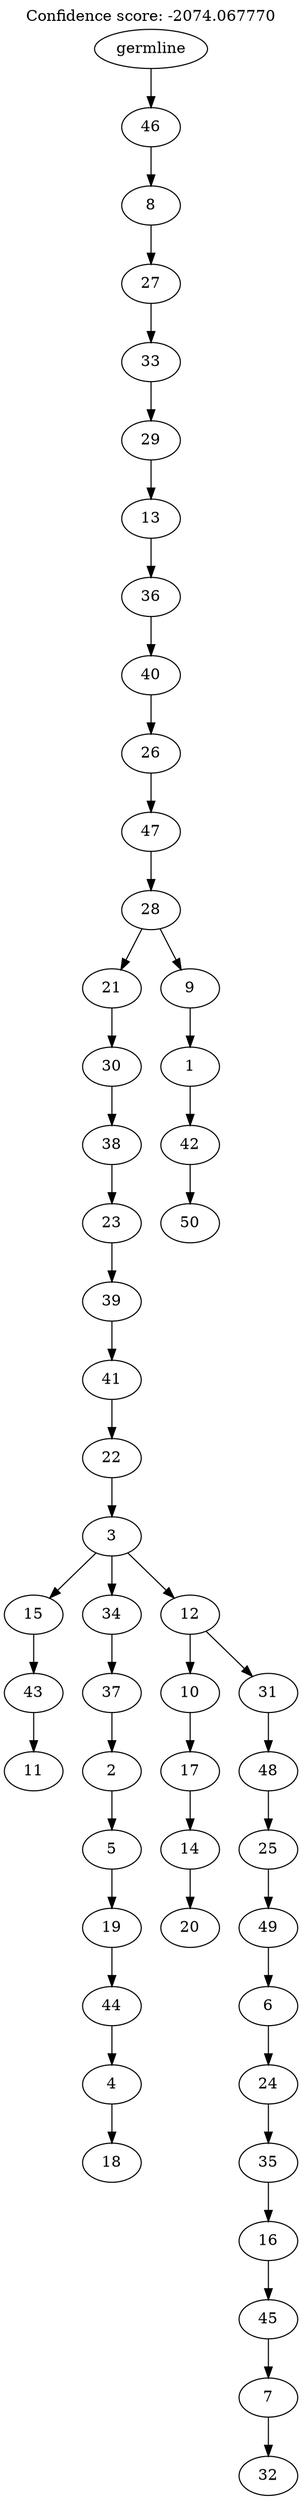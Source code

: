 digraph g {
	"49" -> "50";
	"50" [label="11"];
	"48" -> "49";
	"49" [label="43"];
	"46" -> "47";
	"47" [label="18"];
	"45" -> "46";
	"46" [label="4"];
	"44" -> "45";
	"45" [label="44"];
	"43" -> "44";
	"44" [label="19"];
	"42" -> "43";
	"43" [label="5"];
	"41" -> "42";
	"42" [label="2"];
	"40" -> "41";
	"41" [label="37"];
	"38" -> "39";
	"39" [label="20"];
	"37" -> "38";
	"38" [label="14"];
	"36" -> "37";
	"37" [label="17"];
	"34" -> "35";
	"35" [label="32"];
	"33" -> "34";
	"34" [label="7"];
	"32" -> "33";
	"33" [label="45"];
	"31" -> "32";
	"32" [label="16"];
	"30" -> "31";
	"31" [label="35"];
	"29" -> "30";
	"30" [label="24"];
	"28" -> "29";
	"29" [label="6"];
	"27" -> "28";
	"28" [label="49"];
	"26" -> "27";
	"27" [label="25"];
	"25" -> "26";
	"26" [label="48"];
	"24" -> "25";
	"25" [label="31"];
	"24" -> "36";
	"36" [label="10"];
	"23" -> "24";
	"24" [label="12"];
	"23" -> "40";
	"40" [label="34"];
	"23" -> "48";
	"48" [label="15"];
	"22" -> "23";
	"23" [label="3"];
	"21" -> "22";
	"22" [label="22"];
	"20" -> "21";
	"21" [label="41"];
	"19" -> "20";
	"20" [label="39"];
	"18" -> "19";
	"19" [label="23"];
	"17" -> "18";
	"18" [label="38"];
	"16" -> "17";
	"17" [label="30"];
	"14" -> "15";
	"15" [label="50"];
	"13" -> "14";
	"14" [label="42"];
	"12" -> "13";
	"13" [label="1"];
	"11" -> "12";
	"12" [label="9"];
	"11" -> "16";
	"16" [label="21"];
	"10" -> "11";
	"11" [label="28"];
	"9" -> "10";
	"10" [label="47"];
	"8" -> "9";
	"9" [label="26"];
	"7" -> "8";
	"8" [label="40"];
	"6" -> "7";
	"7" [label="36"];
	"5" -> "6";
	"6" [label="13"];
	"4" -> "5";
	"5" [label="29"];
	"3" -> "4";
	"4" [label="33"];
	"2" -> "3";
	"3" [label="27"];
	"1" -> "2";
	"2" [label="8"];
	"0" -> "1";
	"1" [label="46"];
	"0" [label="germline"];
	labelloc="t";
	label="Confidence score: -2074.067770";
}

